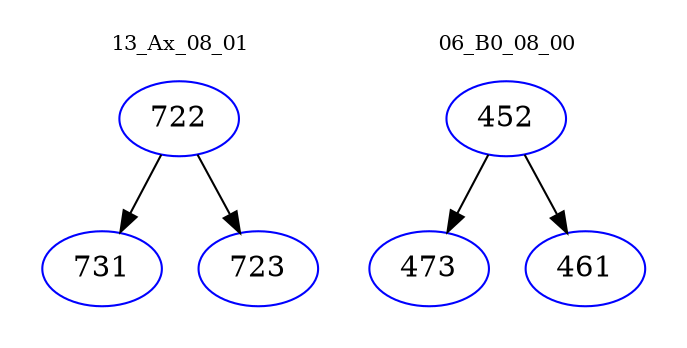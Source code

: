 digraph{
subgraph cluster_0 {
color = white
label = "13_Ax_08_01";
fontsize=10;
T0_722 [label="722", color="blue"]
T0_722 -> T0_731 [color="black"]
T0_731 [label="731", color="blue"]
T0_722 -> T0_723 [color="black"]
T0_723 [label="723", color="blue"]
}
subgraph cluster_1 {
color = white
label = "06_B0_08_00";
fontsize=10;
T1_452 [label="452", color="blue"]
T1_452 -> T1_473 [color="black"]
T1_473 [label="473", color="blue"]
T1_452 -> T1_461 [color="black"]
T1_461 [label="461", color="blue"]
}
}
